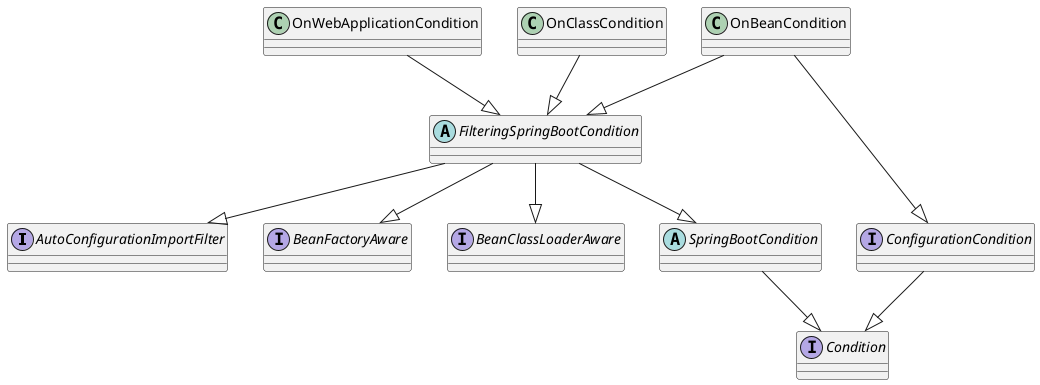 @startuml

together {
interface AutoConfigurationImportFilter
    interface BeanFactoryAware
    interface BeanClassLoaderAware
    abstract class FilteringSpringBootCondition
    abstract class SpringBootCondition
    interface ConfigurationCondition
    interface Condition
}

together {
    class OnClassCondition
    class OnBeanCondition
    class OnWebApplicationCondition
}
OnClassCondition --|> FilteringSpringBootCondition
OnWebApplicationCondition --|> FilteringSpringBootCondition
OnBeanCondition --|> FilteringSpringBootCondition
OnBeanCondition --|> ConfigurationCondition
ConfigurationCondition --|> Condition

FilteringSpringBootCondition --|> AutoConfigurationImportFilter
FilteringSpringBootCondition --|> BeanFactoryAware
FilteringSpringBootCondition --|> SpringBootCondition
FilteringSpringBootCondition --|> BeanClassLoaderAware

SpringBootCondition --|> Condition
@enduml